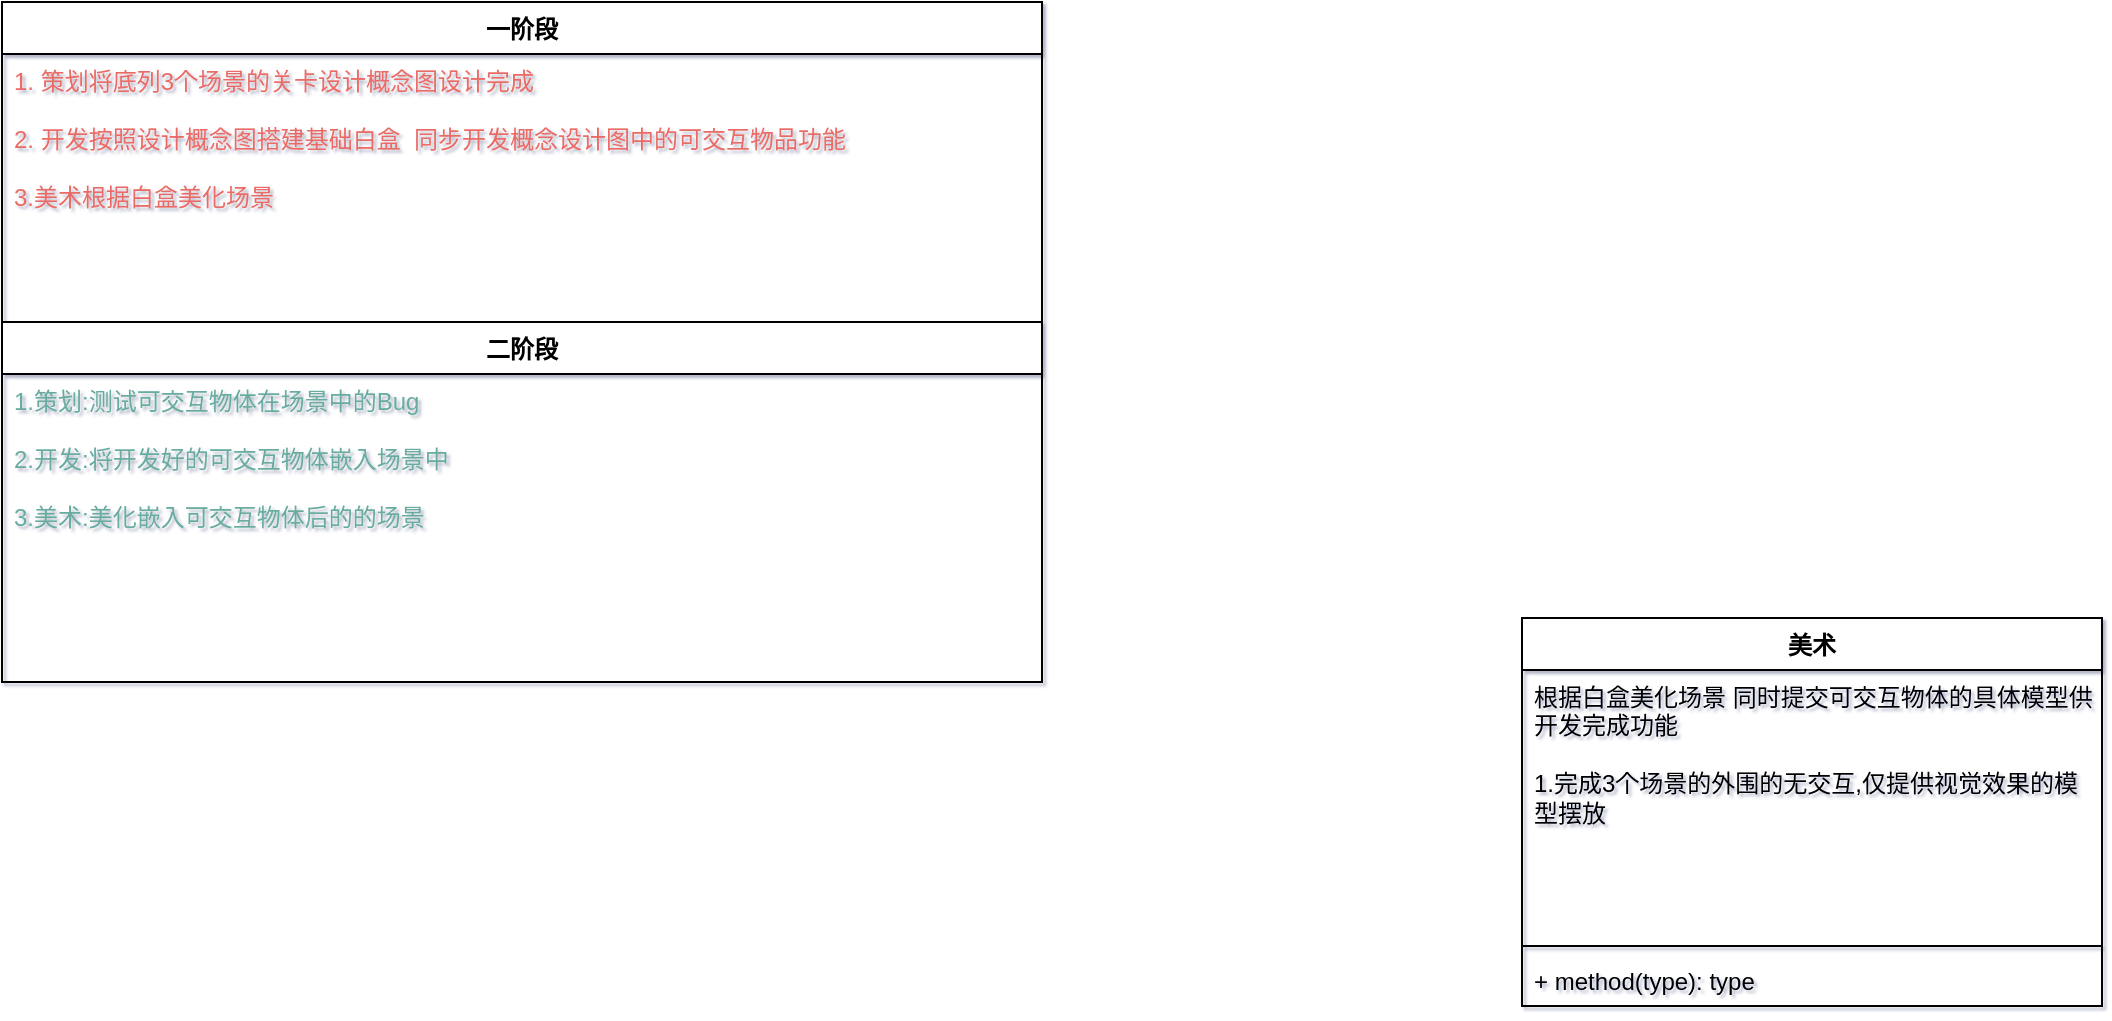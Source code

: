 <mxfile version="26.0.16" pages="4">
  <diagram name="基础分工" id="ZhmZTOrXltv5evSr5LJi">
    <mxGraphModel dx="187" dy="345" grid="1" gridSize="10" guides="1" tooltips="1" connect="1" arrows="1" fold="1" page="0" pageScale="1" pageWidth="827" pageHeight="1169" background="#FFFFFF" math="0" shadow="1">
      <root>
        <mxCell id="0" />
        <mxCell id="1" parent="0" />
        <mxCell id="JS6jaBsfg6c_3Kujoha7-1" value="一阶段" style="swimlane;fontStyle=1;align=center;verticalAlign=top;childLayout=stackLayout;horizontal=1;startSize=26;horizontalStack=0;resizeParent=1;resizeParentMax=0;resizeLast=0;collapsible=1;marginBottom=0;whiteSpace=wrap;html=1;" vertex="1" parent="1">
          <mxGeometry x="590" y="372" width="520" height="160" as="geometry" />
        </mxCell>
        <mxCell id="JS6jaBsfg6c_3Kujoha7-2" value="&lt;font style=&quot;color: rgb(234, 107, 102);&quot;&gt;1.&amp;nbsp;&lt;font style=&quot;color: rgb(234, 107, 102);&quot;&gt;策划&lt;/font&gt;&lt;font style=&quot;color: rgb(234, 107, 102);&quot;&gt;将底列3个场景的关卡设计概念图设计完成&amp;nbsp;&lt;/font&gt;&lt;/font&gt;&lt;div&gt;&lt;font style=&quot;color: rgb(234, 107, 102);&quot;&gt;&lt;br&gt;&lt;/font&gt;&lt;div&gt;&lt;font style=&quot;color: rgb(234, 107, 102);&quot;&gt;2.&amp;nbsp;&lt;font style=&quot;color: rgb(234, 107, 102);&quot;&gt;开发按照设计概念图搭建基础白盒 &lt;span style=&quot;background-color: transparent;&quot;&gt;&amp;nbsp;同步开发概念设计图中的可交互物品功能&lt;/span&gt;&lt;/font&gt;&lt;span style=&quot;background-color: transparent;&quot;&gt;&amp;nbsp;&amp;nbsp;&lt;span style=&quot;white-space: pre;&quot;&gt;&#x9;&lt;/span&gt;&lt;/span&gt;&lt;span style=&quot;background-color: transparent;&quot;&gt;&amp;nbsp;&lt;/span&gt;&lt;/font&gt;&lt;/div&gt;&lt;div&gt;&lt;font style=&quot;color: rgb(234, 107, 102);&quot;&gt;&lt;br&gt;&lt;/font&gt;&lt;/div&gt;&lt;div&gt;&lt;font style=&quot;color: rgb(234, 107, 102);&quot;&gt;3.&lt;font style=&quot;color: rgb(234, 107, 102);&quot;&gt;美术根据白盒美化场景&lt;/font&gt;&amp;nbsp;&amp;nbsp;&lt;/font&gt;&lt;br&gt;&lt;/div&gt;&lt;/div&gt;" style="text;strokeColor=none;fillColor=none;align=left;verticalAlign=top;spacingLeft=4;spacingRight=4;overflow=hidden;rotatable=0;points=[[0,0.5],[1,0.5]];portConstraint=eastwest;whiteSpace=wrap;html=1;" vertex="1" parent="JS6jaBsfg6c_3Kujoha7-1">
          <mxGeometry y="26" width="520" height="134" as="geometry" />
        </mxCell>
        <mxCell id="JS6jaBsfg6c_3Kujoha7-5" value="美术" style="swimlane;fontStyle=1;align=center;verticalAlign=top;childLayout=stackLayout;horizontal=1;startSize=26;horizontalStack=0;resizeParent=1;resizeParentMax=0;resizeLast=0;collapsible=1;marginBottom=0;whiteSpace=wrap;html=1;" vertex="1" parent="1">
          <mxGeometry x="1350" y="680" width="290" height="194" as="geometry" />
        </mxCell>
        <mxCell id="JS6jaBsfg6c_3Kujoha7-6" value="根据白盒美化场景 同时提交可交互物体的具体模型供开发完成功能&lt;div&gt;&lt;br&gt;&lt;/div&gt;&lt;div&gt;1.完成3个场景的外围的无交互,仅提供视觉效果的模型摆放&lt;/div&gt;" style="text;strokeColor=none;fillColor=none;align=left;verticalAlign=top;spacingLeft=4;spacingRight=4;overflow=hidden;rotatable=0;points=[[0,0.5],[1,0.5]];portConstraint=eastwest;whiteSpace=wrap;html=1;" vertex="1" parent="JS6jaBsfg6c_3Kujoha7-5">
          <mxGeometry y="26" width="290" height="134" as="geometry" />
        </mxCell>
        <mxCell id="JS6jaBsfg6c_3Kujoha7-7" value="" style="line;strokeWidth=1;fillColor=none;align=left;verticalAlign=middle;spacingTop=-1;spacingLeft=3;spacingRight=3;rotatable=0;labelPosition=right;points=[];portConstraint=eastwest;strokeColor=inherit;" vertex="1" parent="JS6jaBsfg6c_3Kujoha7-5">
          <mxGeometry y="160" width="290" height="8" as="geometry" />
        </mxCell>
        <mxCell id="JS6jaBsfg6c_3Kujoha7-8" value="+ method(type): type" style="text;strokeColor=none;fillColor=none;align=left;verticalAlign=top;spacingLeft=4;spacingRight=4;overflow=hidden;rotatable=0;points=[[0,0.5],[1,0.5]];portConstraint=eastwest;whiteSpace=wrap;html=1;" vertex="1" parent="JS6jaBsfg6c_3Kujoha7-5">
          <mxGeometry y="168" width="290" height="26" as="geometry" />
        </mxCell>
        <mxCell id="JS6jaBsfg6c_3Kujoha7-9" value="二阶段" style="swimlane;fontStyle=1;align=center;verticalAlign=top;childLayout=stackLayout;horizontal=1;startSize=26;horizontalStack=0;resizeParent=1;resizeParentMax=0;resizeLast=0;collapsible=1;marginBottom=0;whiteSpace=wrap;html=1;" vertex="1" parent="1">
          <mxGeometry x="590" y="532" width="520" height="180" as="geometry" />
        </mxCell>
        <mxCell id="JS6jaBsfg6c_3Kujoha7-10" value="&lt;font style=&quot;color: rgb(103, 171, 159);&quot;&gt;1.策划:测试可交互物体在场景中的Bug&lt;/font&gt;&lt;div&gt;&lt;font style=&quot;color: rgb(103, 171, 159);&quot;&gt;&lt;br&gt;&lt;/font&gt;&lt;/div&gt;&lt;div&gt;&lt;font style=&quot;color: rgb(103, 171, 159);&quot;&gt;2.开发:将开发好的可交互物体嵌入场景中&lt;/font&gt;&lt;/div&gt;&lt;div&gt;&lt;font style=&quot;color: rgb(103, 171, 159);&quot;&gt;&lt;br&gt;&lt;/font&gt;&lt;/div&gt;&lt;div&gt;&lt;font&gt;&lt;font style=&quot;color: rgb(103, 171, 159);&quot;&gt;3.美术:&lt;/font&gt;&lt;span style=&quot;background-color: transparent; color: rgb(51, 51, 255);&quot;&gt;&lt;font style=&quot;color: rgb(103, 171, 159);&quot;&gt;美化嵌入可交互物体后的的场景&lt;/font&gt;&lt;/span&gt;&lt;/font&gt;&lt;/div&gt;" style="text;strokeColor=none;fillColor=none;align=left;verticalAlign=top;spacingLeft=4;spacingRight=4;overflow=hidden;rotatable=0;points=[[0,0.5],[1,0.5]];portConstraint=eastwest;whiteSpace=wrap;html=1;" vertex="1" parent="JS6jaBsfg6c_3Kujoha7-9">
          <mxGeometry y="26" width="520" height="154" as="geometry" />
        </mxCell>
      </root>
    </mxGraphModel>
  </diagram>
  <diagram id="fp0wUfClVPc9PZTUaFif" name="场景1--家--关卡设计图">
    <mxGraphModel dx="1239" dy="493" grid="1" gridSize="10" guides="1" tooltips="1" connect="1" arrows="1" fold="1" page="0" pageScale="1" pageWidth="827" pageHeight="1169" math="0" shadow="0">
      <root>
        <mxCell id="0" />
        <mxCell id="1" parent="0" />
        <mxCell id="oesAaFqMvsoEDFKTNk8T-1" value="玩家出生点" style="whiteSpace=wrap;html=1;aspect=fixed;" vertex="1" parent="1">
          <mxGeometry x="-120" y="150" width="80" height="80" as="geometry" />
        </mxCell>
        <mxCell id="oesAaFqMvsoEDFKTNk8T-2" value="" style="rounded=0;whiteSpace=wrap;html=1;" vertex="1" parent="1">
          <mxGeometry x="-40" y="170" width="420" height="40" as="geometry" />
        </mxCell>
      </root>
    </mxGraphModel>
  </diagram>
  <diagram id="6ZoCyCV714dln7Ors0Cf" name="场景2--实验室--关卡设计图">
    <mxGraphModel dx="1553" dy="913" grid="1" gridSize="10" guides="1" tooltips="1" connect="1" arrows="1" fold="1" page="0" pageScale="1" pageWidth="827" pageHeight="1169" math="0" shadow="0">
      <root>
        <mxCell id="0" />
        <mxCell id="1" parent="0" />
      </root>
    </mxGraphModel>
  </diagram>
  <diagram id="-FcuOUUSJqazGYxgUx47" name="场景3--医院--关卡设计图">
    <mxGraphModel dx="1553" dy="913" grid="1" gridSize="10" guides="1" tooltips="1" connect="1" arrows="1" fold="1" page="0" pageScale="1" pageWidth="827" pageHeight="1169" math="0" shadow="0">
      <root>
        <mxCell id="0" />
        <mxCell id="1" parent="0" />
      </root>
    </mxGraphModel>
  </diagram>
</mxfile>
